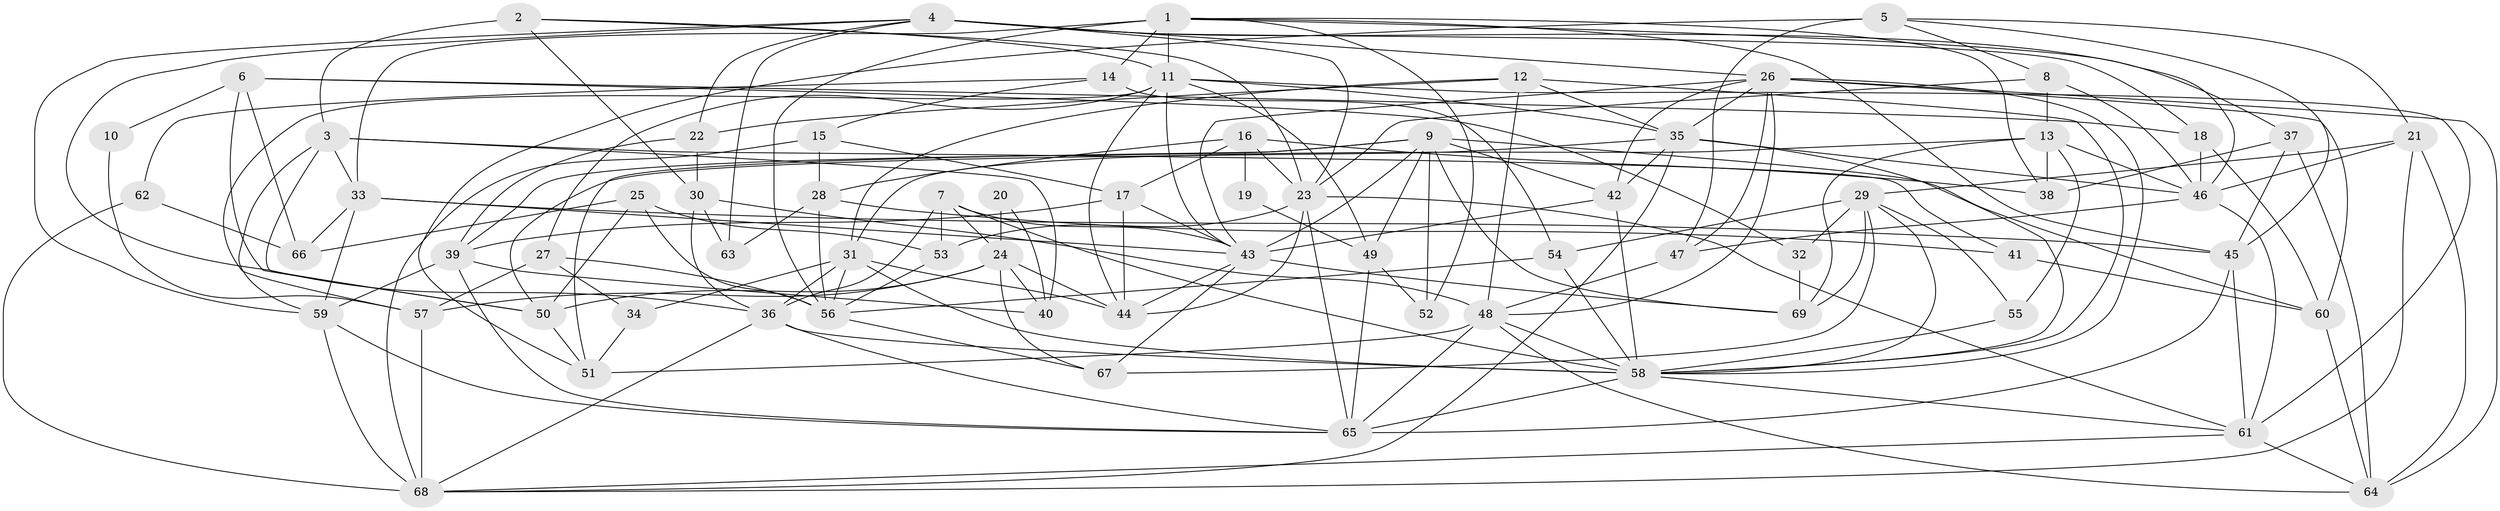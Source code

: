 // original degree distribution, {3: 0.25547445255474455, 2: 0.12408759124087591, 4: 0.2846715328467153, 7: 0.029197080291970802, 8: 0.014598540145985401, 5: 0.22627737226277372, 6: 0.06569343065693431}
// Generated by graph-tools (version 1.1) at 2025/02/03/09/25 03:02:15]
// undirected, 69 vertices, 188 edges
graph export_dot {
graph [start="1"]
  node [color=gray90,style=filled];
  1;
  2;
  3;
  4;
  5;
  6;
  7;
  8;
  9;
  10;
  11;
  12;
  13;
  14;
  15;
  16;
  17;
  18;
  19;
  20;
  21;
  22;
  23;
  24;
  25;
  26;
  27;
  28;
  29;
  30;
  31;
  32;
  33;
  34;
  35;
  36;
  37;
  38;
  39;
  40;
  41;
  42;
  43;
  44;
  45;
  46;
  47;
  48;
  49;
  50;
  51;
  52;
  53;
  54;
  55;
  56;
  57;
  58;
  59;
  60;
  61;
  62;
  63;
  64;
  65;
  66;
  67;
  68;
  69;
  1 -- 11 [weight=1.0];
  1 -- 14 [weight=1.0];
  1 -- 33 [weight=2.0];
  1 -- 38 [weight=1.0];
  1 -- 45 [weight=1.0];
  1 -- 46 [weight=1.0];
  1 -- 52 [weight=1.0];
  1 -- 56 [weight=1.0];
  2 -- 3 [weight=1.0];
  2 -- 11 [weight=1.0];
  2 -- 23 [weight=1.0];
  2 -- 30 [weight=1.0];
  3 -- 33 [weight=1.0];
  3 -- 40 [weight=1.0];
  3 -- 41 [weight=1.0];
  3 -- 50 [weight=1.0];
  3 -- 59 [weight=1.0];
  4 -- 18 [weight=1.0];
  4 -- 22 [weight=1.0];
  4 -- 23 [weight=1.0];
  4 -- 26 [weight=1.0];
  4 -- 36 [weight=1.0];
  4 -- 37 [weight=1.0];
  4 -- 59 [weight=1.0];
  4 -- 63 [weight=1.0];
  5 -- 8 [weight=1.0];
  5 -- 21 [weight=1.0];
  5 -- 45 [weight=1.0];
  5 -- 47 [weight=1.0];
  5 -- 51 [weight=2.0];
  6 -- 10 [weight=1.0];
  6 -- 18 [weight=1.0];
  6 -- 32 [weight=1.0];
  6 -- 50 [weight=2.0];
  6 -- 66 [weight=1.0];
  7 -- 24 [weight=1.0];
  7 -- 36 [weight=1.0];
  7 -- 43 [weight=1.0];
  7 -- 53 [weight=1.0];
  7 -- 58 [weight=1.0];
  8 -- 13 [weight=1.0];
  8 -- 23 [weight=1.0];
  8 -- 46 [weight=1.0];
  9 -- 39 [weight=1.0];
  9 -- 42 [weight=1.0];
  9 -- 43 [weight=1.0];
  9 -- 49 [weight=1.0];
  9 -- 51 [weight=2.0];
  9 -- 52 [weight=1.0];
  9 -- 60 [weight=1.0];
  9 -- 69 [weight=1.0];
  10 -- 57 [weight=1.0];
  11 -- 27 [weight=1.0];
  11 -- 35 [weight=1.0];
  11 -- 43 [weight=1.0];
  11 -- 44 [weight=1.0];
  11 -- 49 [weight=1.0];
  11 -- 57 [weight=1.0];
  11 -- 61 [weight=1.0];
  12 -- 22 [weight=1.0];
  12 -- 31 [weight=1.0];
  12 -- 35 [weight=1.0];
  12 -- 48 [weight=1.0];
  12 -- 58 [weight=1.0];
  13 -- 31 [weight=1.0];
  13 -- 38 [weight=1.0];
  13 -- 46 [weight=1.0];
  13 -- 55 [weight=1.0];
  13 -- 69 [weight=1.0];
  14 -- 15 [weight=1.0];
  14 -- 54 [weight=2.0];
  14 -- 62 [weight=1.0];
  15 -- 17 [weight=1.0];
  15 -- 28 [weight=1.0];
  15 -- 68 [weight=1.0];
  16 -- 17 [weight=1.0];
  16 -- 19 [weight=1.0];
  16 -- 23 [weight=1.0];
  16 -- 28 [weight=1.0];
  16 -- 38 [weight=1.0];
  17 -- 39 [weight=1.0];
  17 -- 43 [weight=1.0];
  17 -- 44 [weight=1.0];
  18 -- 46 [weight=2.0];
  18 -- 60 [weight=1.0];
  19 -- 49 [weight=1.0];
  20 -- 24 [weight=2.0];
  20 -- 40 [weight=1.0];
  21 -- 29 [weight=1.0];
  21 -- 46 [weight=1.0];
  21 -- 64 [weight=1.0];
  21 -- 68 [weight=1.0];
  22 -- 30 [weight=1.0];
  22 -- 39 [weight=1.0];
  23 -- 44 [weight=1.0];
  23 -- 53 [weight=1.0];
  23 -- 61 [weight=1.0];
  23 -- 65 [weight=1.0];
  24 -- 40 [weight=1.0];
  24 -- 44 [weight=1.0];
  24 -- 50 [weight=1.0];
  24 -- 57 [weight=1.0];
  24 -- 67 [weight=1.0];
  25 -- 50 [weight=1.0];
  25 -- 53 [weight=1.0];
  25 -- 56 [weight=1.0];
  25 -- 66 [weight=1.0];
  26 -- 35 [weight=1.0];
  26 -- 42 [weight=1.0];
  26 -- 43 [weight=1.0];
  26 -- 47 [weight=2.0];
  26 -- 48 [weight=1.0];
  26 -- 58 [weight=1.0];
  26 -- 60 [weight=1.0];
  26 -- 64 [weight=1.0];
  27 -- 34 [weight=1.0];
  27 -- 56 [weight=2.0];
  27 -- 57 [weight=1.0];
  28 -- 41 [weight=1.0];
  28 -- 56 [weight=1.0];
  28 -- 63 [weight=1.0];
  29 -- 32 [weight=1.0];
  29 -- 54 [weight=1.0];
  29 -- 55 [weight=1.0];
  29 -- 58 [weight=1.0];
  29 -- 67 [weight=1.0];
  29 -- 69 [weight=1.0];
  30 -- 36 [weight=1.0];
  30 -- 48 [weight=1.0];
  30 -- 63 [weight=1.0];
  31 -- 34 [weight=1.0];
  31 -- 36 [weight=1.0];
  31 -- 44 [weight=1.0];
  31 -- 56 [weight=1.0];
  31 -- 58 [weight=1.0];
  32 -- 69 [weight=1.0];
  33 -- 43 [weight=1.0];
  33 -- 45 [weight=1.0];
  33 -- 59 [weight=1.0];
  33 -- 66 [weight=1.0];
  34 -- 51 [weight=1.0];
  35 -- 42 [weight=1.0];
  35 -- 46 [weight=1.0];
  35 -- 50 [weight=1.0];
  35 -- 58 [weight=1.0];
  35 -- 68 [weight=1.0];
  36 -- 58 [weight=1.0];
  36 -- 65 [weight=1.0];
  36 -- 68 [weight=1.0];
  37 -- 38 [weight=1.0];
  37 -- 45 [weight=1.0];
  37 -- 64 [weight=1.0];
  39 -- 40 [weight=1.0];
  39 -- 59 [weight=1.0];
  39 -- 65 [weight=1.0];
  41 -- 60 [weight=1.0];
  42 -- 43 [weight=1.0];
  42 -- 58 [weight=3.0];
  43 -- 44 [weight=1.0];
  43 -- 67 [weight=1.0];
  43 -- 69 [weight=1.0];
  45 -- 61 [weight=1.0];
  45 -- 65 [weight=1.0];
  46 -- 47 [weight=1.0];
  46 -- 61 [weight=1.0];
  47 -- 48 [weight=1.0];
  48 -- 51 [weight=2.0];
  48 -- 58 [weight=1.0];
  48 -- 64 [weight=1.0];
  48 -- 65 [weight=2.0];
  49 -- 52 [weight=1.0];
  49 -- 65 [weight=1.0];
  50 -- 51 [weight=1.0];
  53 -- 56 [weight=1.0];
  54 -- 56 [weight=1.0];
  54 -- 58 [weight=2.0];
  55 -- 58 [weight=2.0];
  56 -- 67 [weight=1.0];
  57 -- 68 [weight=1.0];
  58 -- 61 [weight=1.0];
  58 -- 65 [weight=1.0];
  59 -- 65 [weight=1.0];
  59 -- 68 [weight=2.0];
  60 -- 64 [weight=1.0];
  61 -- 64 [weight=1.0];
  61 -- 68 [weight=1.0];
  62 -- 66 [weight=1.0];
  62 -- 68 [weight=1.0];
}
